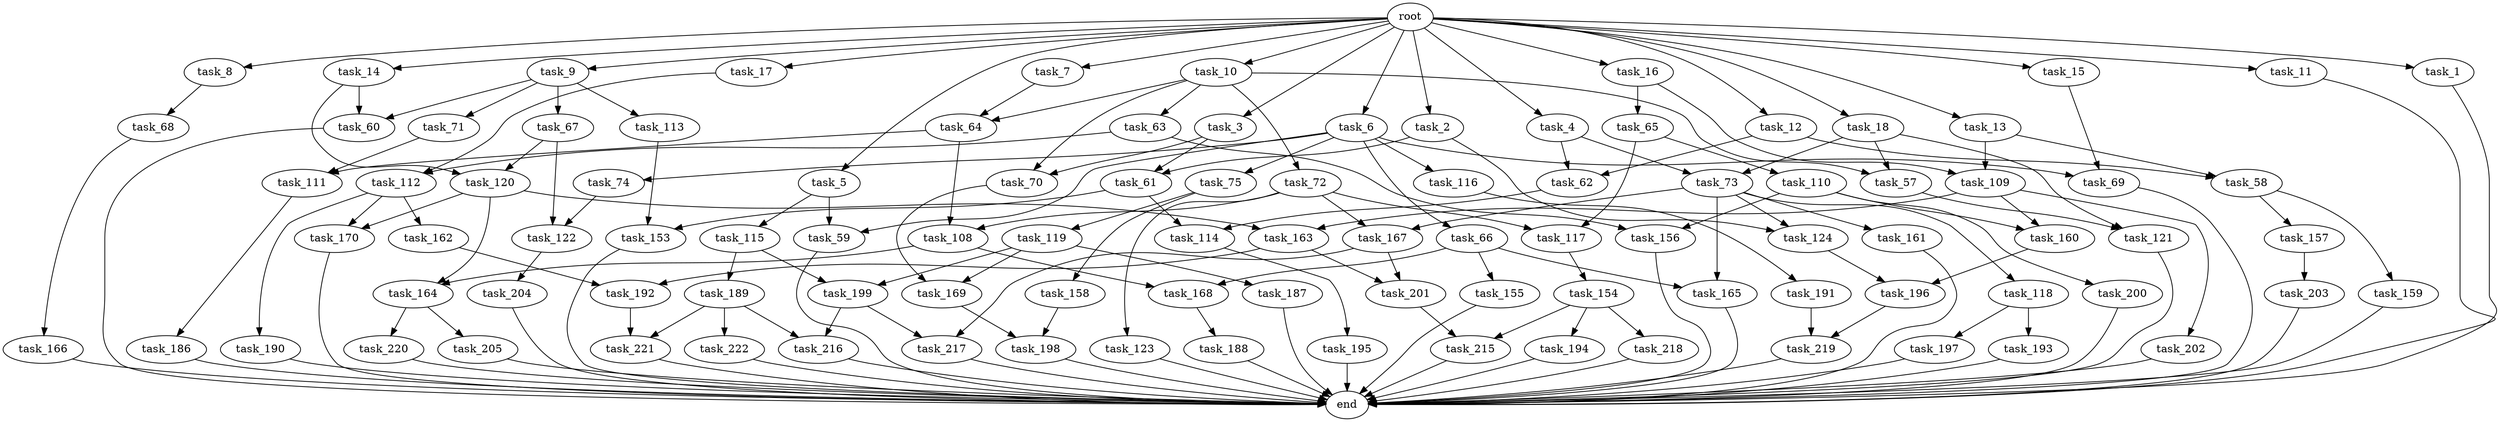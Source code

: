 digraph G {
  task_116 [size="34359738368.000000"];
  task_163 [size="111669149696.000000"];
  task_15 [size="1024.000000"];
  task_118 [size="420906795008.000000"];
  task_169 [size="429496729600.000000"];
  task_168 [size="558345748480.000000"];
  task_153 [size="154618822656.000000"];
  task_191 [size="420906795008.000000"];
  task_7 [size="1024.000000"];
  task_119 [size="77309411328.000000"];
  task_220 [size="214748364800.000000"];
  task_166 [size="858993459200.000000"];
  task_75 [size="34359738368.000000"];
  task_154 [size="420906795008.000000"];
  task_204 [size="858993459200.000000"];
  task_117 [size="1116691496960.000000"];
  task_155 [size="420906795008.000000"];
  task_9 [size="1024.000000"];
  task_196 [size="1116691496960.000000"];
  task_216 [size="910533066752.000000"];
  task_112 [size="618475290624.000000"];
  task_59 [size="111669149696.000000"];
  task_121 [size="893353197568.000000"];
  task_164 [size="214748364800.000000"];
  task_217 [size="429496729600.000000"];
  task_73 [size="111669149696.000000"];
  task_64 [size="584115552256.000000"];
  task_198 [size="618475290624.000000"];
  task_65 [size="34359738368.000000"];
  task_18 [size="1024.000000"];
  task_188 [size="137438953472.000000"];
  task_63 [size="34359738368.000000"];
  task_68 [size="137438953472.000000"];
  task_115 [size="77309411328.000000"];
  task_58 [size="1245540515840.000000"];
  task_160 [size="584115552256.000000"];
  task_190 [size="137438953472.000000"];
  task_61 [size="1408749273088.000000"];
  task_11 [size="1024.000000"];
  task_167 [size="1116691496960.000000"];
  task_156 [size="858993459200.000000"];
  task_1 [size="1024.000000"];
  task_159 [size="77309411328.000000"];
  task_165 [size="841813590016.000000"];
  task_157 [size="77309411328.000000"];
  task_109 [size="730144440320.000000"];
  task_201 [size="249108103168.000000"];
  task_189 [size="695784701952.000000"];
  task_69 [size="68719476736.000000"];
  task_162 [size="137438953472.000000"];
  task_123 [size="695784701952.000000"];
  task_194 [size="34359738368.000000"];
  task_62 [size="627065225216.000000"];
  task_66 [size="34359738368.000000"];
  task_205 [size="214748364800.000000"];
  task_161 [size="420906795008.000000"];
  task_203 [size="309237645312.000000"];
  task_195 [size="549755813888.000000"];
  end [size="0.000000"];
  task_192 [size="171798691840.000000"];
  task_4 [size="1024.000000"];
  task_60 [size="455266533376.000000"];
  task_10 [size="1024.000000"];
  task_193 [size="309237645312.000000"];
  task_158 [size="77309411328.000000"];
  task_70 [size="893353197568.000000"];
  task_71 [size="420906795008.000000"];
  task_67 [size="420906795008.000000"];
  task_14 [size="1024.000000"];
  task_12 [size="1024.000000"];
  task_13 [size="1024.000000"];
  task_108 [size="773094113280.000000"];
  task_3 [size="1024.000000"];
  task_114 [size="111669149696.000000"];
  task_5 [size="1024.000000"];
  task_113 [size="420906795008.000000"];
  task_6 [size="1024.000000"];
  task_186 [size="420906795008.000000"];
  task_124 [size="970662608896.000000"];
  task_2 [size="1024.000000"];
  task_221 [size="1005022347264.000000"];
  task_219 [size="618475290624.000000"];
  task_57 [size="68719476736.000000"];
  task_72 [size="34359738368.000000"];
  task_74 [size="34359738368.000000"];
  task_170 [size="214748364800.000000"];
  task_17 [size="1024.000000"];
  task_202 [size="34359738368.000000"];
  task_120 [size="249108103168.000000"];
  task_200 [size="549755813888.000000"];
  root [size="0.000000"];
  task_197 [size="309237645312.000000"];
  task_8 [size="1024.000000"];
  task_16 [size="1024.000000"];
  task_199 [size="910533066752.000000"];
  task_187 [size="214748364800.000000"];
  task_218 [size="34359738368.000000"];
  task_222 [size="695784701952.000000"];
  task_215 [size="111669149696.000000"];
  task_110 [size="420906795008.000000"];
  task_122 [size="292057776128.000000"];
  task_111 [size="111669149696.000000"];

  task_116 -> task_191 [size="411041792.000000"];
  task_163 -> task_201 [size="33554432.000000"];
  task_163 -> task_192 [size="33554432.000000"];
  task_15 -> task_69 [size="33554432.000000"];
  task_118 -> task_193 [size="301989888.000000"];
  task_118 -> task_197 [size="301989888.000000"];
  task_169 -> task_198 [size="301989888.000000"];
  task_168 -> task_188 [size="134217728.000000"];
  task_153 -> end [size="1.000000"];
  task_191 -> task_219 [size="301989888.000000"];
  task_7 -> task_64 [size="536870912.000000"];
  task_119 -> task_199 [size="209715200.000000"];
  task_119 -> task_169 [size="209715200.000000"];
  task_119 -> task_187 [size="209715200.000000"];
  task_220 -> end [size="1.000000"];
  task_166 -> end [size="1.000000"];
  task_75 -> task_158 [size="75497472.000000"];
  task_75 -> task_119 [size="75497472.000000"];
  task_154 -> task_215 [size="33554432.000000"];
  task_154 -> task_194 [size="33554432.000000"];
  task_154 -> task_218 [size="33554432.000000"];
  task_204 -> end [size="1.000000"];
  task_117 -> task_154 [size="411041792.000000"];
  task_155 -> end [size="1.000000"];
  task_9 -> task_60 [size="411041792.000000"];
  task_9 -> task_67 [size="411041792.000000"];
  task_9 -> task_113 [size="411041792.000000"];
  task_9 -> task_71 [size="411041792.000000"];
  task_196 -> task_219 [size="301989888.000000"];
  task_216 -> end [size="1.000000"];
  task_112 -> task_170 [size="134217728.000000"];
  task_112 -> task_162 [size="134217728.000000"];
  task_112 -> task_190 [size="134217728.000000"];
  task_59 -> end [size="1.000000"];
  task_121 -> end [size="1.000000"];
  task_164 -> task_220 [size="209715200.000000"];
  task_164 -> task_205 [size="209715200.000000"];
  task_217 -> end [size="1.000000"];
  task_73 -> task_118 [size="411041792.000000"];
  task_73 -> task_161 [size="411041792.000000"];
  task_73 -> task_124 [size="411041792.000000"];
  task_73 -> task_165 [size="411041792.000000"];
  task_73 -> task_167 [size="411041792.000000"];
  task_64 -> task_108 [size="75497472.000000"];
  task_64 -> task_111 [size="75497472.000000"];
  task_198 -> end [size="1.000000"];
  task_65 -> task_110 [size="411041792.000000"];
  task_65 -> task_117 [size="411041792.000000"];
  task_18 -> task_57 [size="33554432.000000"];
  task_18 -> task_73 [size="33554432.000000"];
  task_18 -> task_121 [size="33554432.000000"];
  task_188 -> end [size="1.000000"];
  task_63 -> task_112 [size="301989888.000000"];
  task_63 -> task_156 [size="301989888.000000"];
  task_68 -> task_166 [size="838860800.000000"];
  task_115 -> task_199 [size="679477248.000000"];
  task_115 -> task_189 [size="679477248.000000"];
  task_58 -> task_157 [size="75497472.000000"];
  task_58 -> task_159 [size="75497472.000000"];
  task_160 -> task_196 [size="411041792.000000"];
  task_190 -> end [size="1.000000"];
  task_61 -> task_114 [size="75497472.000000"];
  task_61 -> task_153 [size="75497472.000000"];
  task_11 -> end [size="1.000000"];
  task_167 -> task_201 [size="209715200.000000"];
  task_167 -> task_217 [size="209715200.000000"];
  task_156 -> end [size="1.000000"];
  task_1 -> end [size="1.000000"];
  task_159 -> end [size="1.000000"];
  task_165 -> end [size="1.000000"];
  task_157 -> task_203 [size="301989888.000000"];
  task_109 -> task_163 [size="33554432.000000"];
  task_109 -> task_160 [size="33554432.000000"];
  task_109 -> task_202 [size="33554432.000000"];
  task_201 -> task_215 [size="75497472.000000"];
  task_189 -> task_221 [size="679477248.000000"];
  task_189 -> task_222 [size="679477248.000000"];
  task_189 -> task_216 [size="679477248.000000"];
  task_69 -> end [size="1.000000"];
  task_162 -> task_192 [size="134217728.000000"];
  task_123 -> end [size="1.000000"];
  task_194 -> end [size="1.000000"];
  task_62 -> task_114 [size="33554432.000000"];
  task_66 -> task_155 [size="411041792.000000"];
  task_66 -> task_165 [size="411041792.000000"];
  task_66 -> task_168 [size="411041792.000000"];
  task_205 -> end [size="1.000000"];
  task_161 -> end [size="1.000000"];
  task_203 -> end [size="1.000000"];
  task_195 -> end [size="1.000000"];
  task_192 -> task_221 [size="301989888.000000"];
  task_4 -> task_73 [size="75497472.000000"];
  task_4 -> task_62 [size="75497472.000000"];
  task_60 -> end [size="1.000000"];
  task_10 -> task_63 [size="33554432.000000"];
  task_10 -> task_57 [size="33554432.000000"];
  task_10 -> task_64 [size="33554432.000000"];
  task_10 -> task_70 [size="33554432.000000"];
  task_10 -> task_72 [size="33554432.000000"];
  task_193 -> end [size="1.000000"];
  task_158 -> task_198 [size="301989888.000000"];
  task_70 -> task_169 [size="209715200.000000"];
  task_71 -> task_111 [size="33554432.000000"];
  task_67 -> task_120 [size="209715200.000000"];
  task_67 -> task_122 [size="209715200.000000"];
  task_14 -> task_120 [size="33554432.000000"];
  task_14 -> task_60 [size="33554432.000000"];
  task_12 -> task_58 [size="536870912.000000"];
  task_12 -> task_62 [size="536870912.000000"];
  task_13 -> task_58 [size="679477248.000000"];
  task_13 -> task_109 [size="679477248.000000"];
  task_108 -> task_164 [size="134217728.000000"];
  task_108 -> task_168 [size="134217728.000000"];
  task_3 -> task_61 [size="838860800.000000"];
  task_3 -> task_70 [size="838860800.000000"];
  task_114 -> task_195 [size="536870912.000000"];
  task_5 -> task_59 [size="75497472.000000"];
  task_5 -> task_115 [size="75497472.000000"];
  task_113 -> task_153 [size="75497472.000000"];
  task_6 -> task_66 [size="33554432.000000"];
  task_6 -> task_116 [size="33554432.000000"];
  task_6 -> task_59 [size="33554432.000000"];
  task_6 -> task_75 [size="33554432.000000"];
  task_6 -> task_74 [size="33554432.000000"];
  task_6 -> task_69 [size="33554432.000000"];
  task_186 -> end [size="1.000000"];
  task_124 -> task_196 [size="679477248.000000"];
  task_2 -> task_124 [size="536870912.000000"];
  task_2 -> task_61 [size="536870912.000000"];
  task_221 -> end [size="1.000000"];
  task_219 -> end [size="1.000000"];
  task_57 -> task_121 [size="838860800.000000"];
  task_72 -> task_108 [size="679477248.000000"];
  task_72 -> task_167 [size="679477248.000000"];
  task_72 -> task_117 [size="679477248.000000"];
  task_72 -> task_123 [size="679477248.000000"];
  task_74 -> task_122 [size="75497472.000000"];
  task_170 -> end [size="1.000000"];
  task_17 -> task_112 [size="301989888.000000"];
  task_202 -> end [size="1.000000"];
  task_120 -> task_164 [size="75497472.000000"];
  task_120 -> task_163 [size="75497472.000000"];
  task_120 -> task_170 [size="75497472.000000"];
  task_200 -> end [size="1.000000"];
  root -> task_13 [size="1.000000"];
  root -> task_17 [size="1.000000"];
  root -> task_3 [size="1.000000"];
  root -> task_4 [size="1.000000"];
  root -> task_11 [size="1.000000"];
  root -> task_15 [size="1.000000"];
  root -> task_10 [size="1.000000"];
  root -> task_6 [size="1.000000"];
  root -> task_9 [size="1.000000"];
  root -> task_16 [size="1.000000"];
  root -> task_8 [size="1.000000"];
  root -> task_18 [size="1.000000"];
  root -> task_1 [size="1.000000"];
  root -> task_5 [size="1.000000"];
  root -> task_7 [size="1.000000"];
  root -> task_2 [size="1.000000"];
  root -> task_14 [size="1.000000"];
  root -> task_12 [size="1.000000"];
  task_197 -> end [size="1.000000"];
  task_8 -> task_68 [size="134217728.000000"];
  task_16 -> task_65 [size="33554432.000000"];
  task_16 -> task_109 [size="33554432.000000"];
  task_199 -> task_217 [size="209715200.000000"];
  task_199 -> task_216 [size="209715200.000000"];
  task_187 -> end [size="1.000000"];
  task_218 -> end [size="1.000000"];
  task_222 -> end [size="1.000000"];
  task_215 -> end [size="1.000000"];
  task_110 -> task_156 [size="536870912.000000"];
  task_110 -> task_160 [size="536870912.000000"];
  task_110 -> task_200 [size="536870912.000000"];
  task_122 -> task_204 [size="838860800.000000"];
  task_111 -> task_186 [size="411041792.000000"];
}
